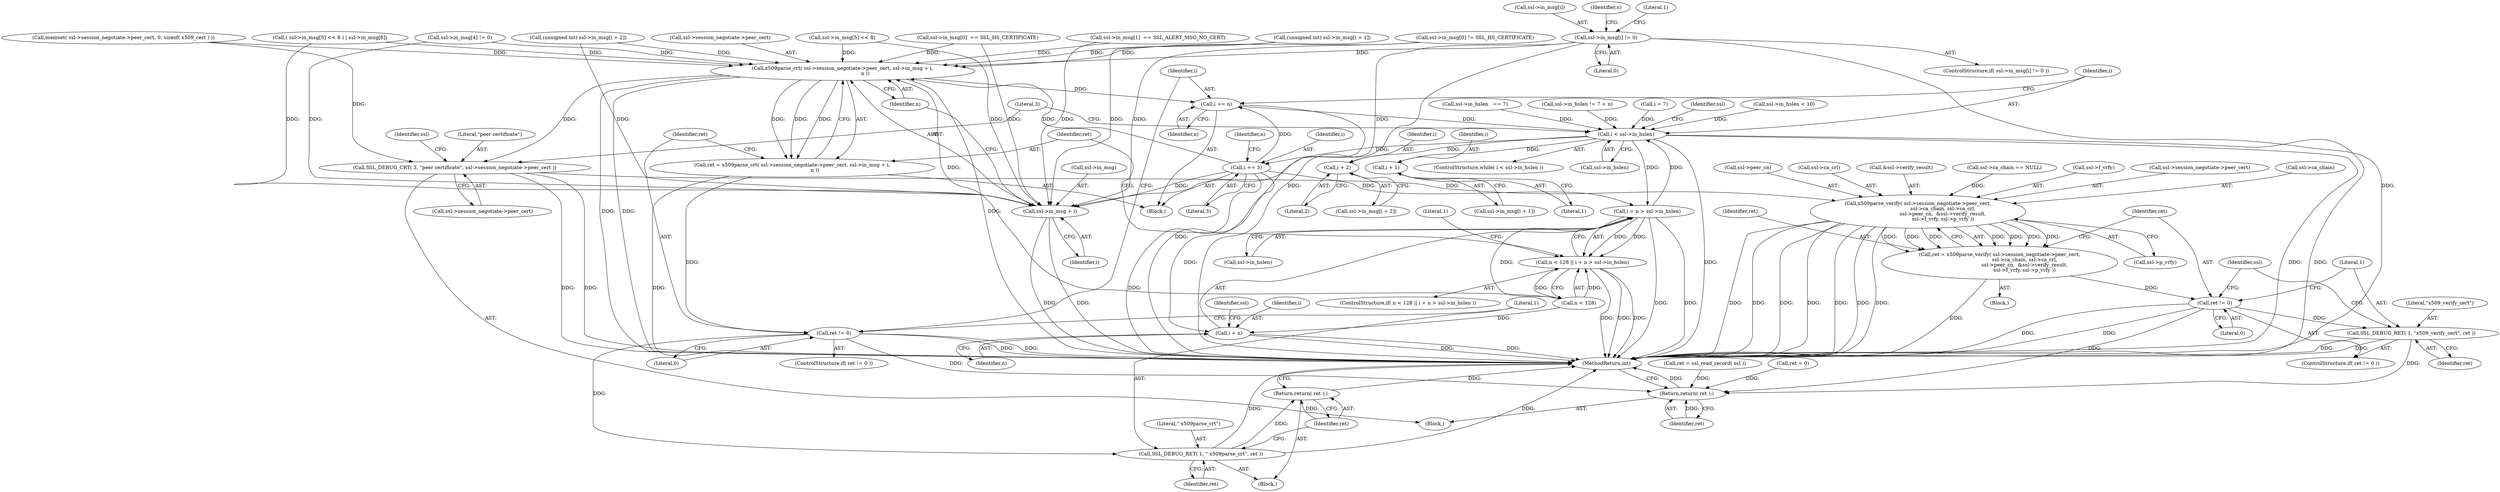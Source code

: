 digraph "0_polarssl_1922a4e6aade7b1d685af19d4d9339ddb5c02859@pointer" {
"1000393" [label="(Call,ssl->in_msg[i] != 0)"];
"1000452" [label="(Call,x509parse_crt( ssl->session_negotiate->peer_cert, ssl->in_msg + i,\n                             n ))"];
"1000450" [label="(Call,ret = x509parse_crt( ssl->session_negotiate->peer_cert, ssl->in_msg + i,\n                             n ))"];
"1000465" [label="(Call,ret != 0)"];
"1000469" [label="(Call,SSL_DEBUG_RET( 1, \" x509parse_crt\", ret ))"];
"1000473" [label="(Return,return( ret );)"];
"1000552" [label="(Return,return( ret );)"];
"1000475" [label="(Call,i += n)"];
"1000386" [label="(Call,i < ssl->in_hslen)"];
"1000416" [label="(Call,i + 1)"];
"1000426" [label="(Call,i + 2)"];
"1000429" [label="(Call,i += 3)"];
"1000437" [label="(Call,i + n > ssl->in_hslen)"];
"1000433" [label="(Call,n < 128 || i + n > ssl->in_hslen)"];
"1000438" [label="(Call,i + n)"];
"1000458" [label="(Call,ssl->in_msg + i)"];
"1000478" [label="(Call,SSL_DEBUG_CRT( 3, \"peer certificate\", ssl->session_negotiate->peer_cert ))"];
"1000507" [label="(Call,x509parse_verify( ssl->session_negotiate->peer_cert,\n                                ssl->ca_chain, ssl->ca_crl,\n                                ssl->peer_cn,  &ssl->verify_result,\n                                ssl->f_vrfy, ssl->p_vrfy ))"];
"1000505" [label="(Call,ret = x509parse_verify( ssl->session_negotiate->peer_cert,\n                                ssl->ca_chain, ssl->ca_crl,\n                                ssl->peer_cn,  &ssl->verify_result,\n                                ssl->f_vrfy, ssl->p_vrfy ))"];
"1000533" [label="(Call,ret != 0)"];
"1000536" [label="(Call,SSL_DEBUG_RET( 1, \"x509_verify_cert\", ret ))"];
"1000396" [label="(Identifier,ssl)"];
"1000465" [label="(Call,ret != 0)"];
"1000244" [label="(Call,ssl->in_msg[0]  == SSL_HS_CERTIFICATE)"];
"1000468" [label="(Block,)"];
"1000140" [label="(Call,ret = ssl_read_record( ssl ))"];
"1000452" [label="(Call,x509parse_crt( ssl->session_negotiate->peer_cert, ssl->in_msg + i,\n                             n ))"];
"1000330" [label="(Call,ssl->in_msg[4] != 0)"];
"1000462" [label="(Identifier,i)"];
"1000386" [label="(Call,i < ssl->in_hslen)"];
"1000472" [label="(Identifier,ret)"];
"1000422" [label="(Call,ssl->in_msg[i + 2])"];
"1000478" [label="(Call,SSL_DEBUG_CRT( 3, \"peer certificate\", ssl->session_negotiate->peer_cert ))"];
"1000471" [label="(Literal,\" x509parse_crt\")"];
"1000439" [label="(Identifier,i)"];
"1000458" [label="(Call,ssl->in_msg + i)"];
"1000513" [label="(Call,ssl->ca_chain)"];
"1000546" [label="(Call,ret = 0)"];
"1000394" [label="(Call,ssl->in_msg[i])"];
"1000104" [label="(Block,)"];
"1000427" [label="(Identifier,i)"];
"1000393" [label="(Call,ssl->in_msg[i] != 0)"];
"1000392" [label="(ControlStructure,if( ssl->in_msg[i] != 0 ))"];
"1000543" [label="(Identifier,ssl)"];
"1000302" [label="(Call,ssl->in_hslen < 10)"];
"1000519" [label="(Call,ssl->peer_cn)"];
"1000477" [label="(Identifier,n)"];
"1000385" [label="(ControlStructure,while( i < ssl->in_hslen ))"];
"1000391" [label="(Block,)"];
"1000516" [label="(Call,ssl->ca_crl)"];
"1000417" [label="(Identifier,i)"];
"1000538" [label="(Literal,\"x509_verify_cert\")"];
"1000232" [label="(Call,ssl->in_hslen   == 7)"];
"1000469" [label="(Call,SSL_DEBUG_RET( 1, \" x509parse_crt\", ret ))"];
"1000475" [label="(Call,i += n)"];
"1000442" [label="(Identifier,ssl)"];
"1000470" [label="(Literal,1)"];
"1000450" [label="(Call,ret = x509parse_crt( ssl->session_negotiate->peer_cert, ssl->in_msg + i,\n                             n ))"];
"1000473" [label="(Return,return( ret );)"];
"1000431" [label="(Literal,3)"];
"1000532" [label="(ControlStructure,if( ret != 0 ))"];
"1000489" [label="(Identifier,ssl)"];
"1000463" [label="(Identifier,n)"];
"1000295" [label="(Call,ssl->in_msg[0] != SSL_HS_CERTIFICATE)"];
"1000430" [label="(Identifier,i)"];
"1000474" [label="(Identifier,ret)"];
"1000536" [label="(Call,SSL_DEBUG_RET( 1, \"x509_verify_cert\", ret ))"];
"1000507" [label="(Call,x509parse_verify( ssl->session_negotiate->peer_cert,\n                                ssl->ca_chain, ssl->ca_crl,\n                                ssl->peer_cn,  &ssl->verify_result,\n                                ssl->f_vrfy, ssl->p_vrfy ))"];
"1000459" [label="(Call,ssl->in_msg)"];
"1000432" [label="(ControlStructure,if( n < 128 || i + n > ssl->in_hslen ))"];
"1000416" [label="(Call,i + 1)"];
"1000426" [label="(Call,i + 2)"];
"1000337" [label="(Call,ssl->in_hslen != 7 + n)"];
"1000438" [label="(Call,i + n)"];
"1000373" [label="(Call,memset( ssl->session_negotiate->peer_cert, 0, sizeof( x509_cert ) ))"];
"1000554" [label="(MethodReturn,int)"];
"1000315" [label="(Call,( ssl->in_msg[5] << 8 ) | ssl->in_msg[6])"];
"1000553" [label="(Identifier,ret)"];
"1000537" [label="(Literal,1)"];
"1000412" [label="(Call,ssl->in_msg[i + 1])"];
"1000539" [label="(Identifier,ret)"];
"1000387" [label="(Identifier,i)"];
"1000466" [label="(Identifier,ret)"];
"1000552" [label="(Return,return( ret );)"];
"1000464" [label="(ControlStructure,if( ret != 0 ))"];
"1000522" [label="(Call,&ssl->verify_result)"];
"1000382" [label="(Call,i = 7)"];
"1000494" [label="(Call,ssl->ca_chain == NULL)"];
"1000407" [label="(Identifier,n)"];
"1000492" [label="(Block,)"];
"1000479" [label="(Literal,3)"];
"1000433" [label="(Call,n < 128 || i + n > ssl->in_hslen)"];
"1000437" [label="(Call,i + n > ssl->in_hslen)"];
"1000451" [label="(Identifier,ret)"];
"1000506" [label="(Identifier,ret)"];
"1000476" [label="(Identifier,i)"];
"1000428" [label="(Literal,2)"];
"1000529" [label="(Call,ssl->p_vrfy)"];
"1000190" [label="(Call,ssl->in_msg[1]  == SSL_ALERT_MSG_NO_CERT)"];
"1000533" [label="(Call,ret != 0)"];
"1000399" [label="(Literal,0)"];
"1000446" [label="(Literal,1)"];
"1000480" [label="(Literal,\"peer certificate\")"];
"1000526" [label="(Call,ssl->f_vrfy)"];
"1000534" [label="(Identifier,ret)"];
"1000316" [label="(Call,ssl->in_msg[5] << 8)"];
"1000508" [label="(Call,ssl->session_negotiate->peer_cert)"];
"1000440" [label="(Identifier,n)"];
"1000467" [label="(Literal,0)"];
"1000429" [label="(Call,i += 3)"];
"1000420" [label="(Call,(unsigned int) ssl->in_msg[i + 2])"];
"1000535" [label="(Literal,0)"];
"1000453" [label="(Call,ssl->session_negotiate->peer_cert)"];
"1000410" [label="(Call,(unsigned int) ssl->in_msg[i + 1])"];
"1000388" [label="(Call,ssl->in_hslen)"];
"1000505" [label="(Call,ret = x509parse_verify( ssl->session_negotiate->peer_cert,\n                                ssl->ca_chain, ssl->ca_crl,\n                                ssl->peer_cn,  &ssl->verify_result,\n                                ssl->f_vrfy, ssl->p_vrfy ))"];
"1000434" [label="(Call,n < 128)"];
"1000402" [label="(Literal,1)"];
"1000435" [label="(Identifier,n)"];
"1000481" [label="(Call,ssl->session_negotiate->peer_cert)"];
"1000418" [label="(Literal,1)"];
"1000441" [label="(Call,ssl->in_hslen)"];
"1000393" -> "1000392"  [label="AST: "];
"1000393" -> "1000399"  [label="CFG: "];
"1000394" -> "1000393"  [label="AST: "];
"1000399" -> "1000393"  [label="AST: "];
"1000402" -> "1000393"  [label="CFG: "];
"1000407" -> "1000393"  [label="CFG: "];
"1000393" -> "1000554"  [label="DDG: "];
"1000393" -> "1000554"  [label="DDG: "];
"1000393" -> "1000452"  [label="DDG: "];
"1000393" -> "1000458"  [label="DDG: "];
"1000452" -> "1000450"  [label="AST: "];
"1000452" -> "1000463"  [label="CFG: "];
"1000453" -> "1000452"  [label="AST: "];
"1000458" -> "1000452"  [label="AST: "];
"1000463" -> "1000452"  [label="AST: "];
"1000450" -> "1000452"  [label="CFG: "];
"1000452" -> "1000554"  [label="DDG: "];
"1000452" -> "1000554"  [label="DDG: "];
"1000452" -> "1000554"  [label="DDG: "];
"1000452" -> "1000450"  [label="DDG: "];
"1000452" -> "1000450"  [label="DDG: "];
"1000452" -> "1000450"  [label="DDG: "];
"1000373" -> "1000452"  [label="DDG: "];
"1000330" -> "1000452"  [label="DDG: "];
"1000295" -> "1000452"  [label="DDG: "];
"1000410" -> "1000452"  [label="DDG: "];
"1000315" -> "1000452"  [label="DDG: "];
"1000316" -> "1000452"  [label="DDG: "];
"1000190" -> "1000452"  [label="DDG: "];
"1000420" -> "1000452"  [label="DDG: "];
"1000244" -> "1000452"  [label="DDG: "];
"1000429" -> "1000452"  [label="DDG: "];
"1000434" -> "1000452"  [label="DDG: "];
"1000452" -> "1000475"  [label="DDG: "];
"1000452" -> "1000478"  [label="DDG: "];
"1000450" -> "1000391"  [label="AST: "];
"1000451" -> "1000450"  [label="AST: "];
"1000466" -> "1000450"  [label="CFG: "];
"1000450" -> "1000554"  [label="DDG: "];
"1000450" -> "1000465"  [label="DDG: "];
"1000465" -> "1000464"  [label="AST: "];
"1000465" -> "1000467"  [label="CFG: "];
"1000466" -> "1000465"  [label="AST: "];
"1000467" -> "1000465"  [label="AST: "];
"1000470" -> "1000465"  [label="CFG: "];
"1000476" -> "1000465"  [label="CFG: "];
"1000465" -> "1000554"  [label="DDG: "];
"1000465" -> "1000554"  [label="DDG: "];
"1000465" -> "1000469"  [label="DDG: "];
"1000465" -> "1000552"  [label="DDG: "];
"1000469" -> "1000468"  [label="AST: "];
"1000469" -> "1000472"  [label="CFG: "];
"1000470" -> "1000469"  [label="AST: "];
"1000471" -> "1000469"  [label="AST: "];
"1000472" -> "1000469"  [label="AST: "];
"1000474" -> "1000469"  [label="CFG: "];
"1000469" -> "1000554"  [label="DDG: "];
"1000469" -> "1000554"  [label="DDG: "];
"1000469" -> "1000473"  [label="DDG: "];
"1000473" -> "1000468"  [label="AST: "];
"1000473" -> "1000474"  [label="CFG: "];
"1000474" -> "1000473"  [label="AST: "];
"1000554" -> "1000473"  [label="CFG: "];
"1000473" -> "1000554"  [label="DDG: "];
"1000474" -> "1000473"  [label="DDG: "];
"1000552" -> "1000104"  [label="AST: "];
"1000552" -> "1000553"  [label="CFG: "];
"1000553" -> "1000552"  [label="AST: "];
"1000554" -> "1000552"  [label="CFG: "];
"1000552" -> "1000554"  [label="DDG: "];
"1000553" -> "1000552"  [label="DDG: "];
"1000140" -> "1000552"  [label="DDG: "];
"1000533" -> "1000552"  [label="DDG: "];
"1000546" -> "1000552"  [label="DDG: "];
"1000536" -> "1000552"  [label="DDG: "];
"1000475" -> "1000391"  [label="AST: "];
"1000475" -> "1000477"  [label="CFG: "];
"1000476" -> "1000475"  [label="AST: "];
"1000477" -> "1000475"  [label="AST: "];
"1000387" -> "1000475"  [label="CFG: "];
"1000475" -> "1000554"  [label="DDG: "];
"1000475" -> "1000386"  [label="DDG: "];
"1000429" -> "1000475"  [label="DDG: "];
"1000386" -> "1000385"  [label="AST: "];
"1000386" -> "1000388"  [label="CFG: "];
"1000387" -> "1000386"  [label="AST: "];
"1000388" -> "1000386"  [label="AST: "];
"1000396" -> "1000386"  [label="CFG: "];
"1000479" -> "1000386"  [label="CFG: "];
"1000386" -> "1000554"  [label="DDG: "];
"1000386" -> "1000554"  [label="DDG: "];
"1000386" -> "1000554"  [label="DDG: "];
"1000382" -> "1000386"  [label="DDG: "];
"1000232" -> "1000386"  [label="DDG: "];
"1000302" -> "1000386"  [label="DDG: "];
"1000337" -> "1000386"  [label="DDG: "];
"1000437" -> "1000386"  [label="DDG: "];
"1000386" -> "1000416"  [label="DDG: "];
"1000386" -> "1000426"  [label="DDG: "];
"1000386" -> "1000429"  [label="DDG: "];
"1000386" -> "1000437"  [label="DDG: "];
"1000416" -> "1000412"  [label="AST: "];
"1000416" -> "1000418"  [label="CFG: "];
"1000417" -> "1000416"  [label="AST: "];
"1000418" -> "1000416"  [label="AST: "];
"1000412" -> "1000416"  [label="CFG: "];
"1000426" -> "1000422"  [label="AST: "];
"1000426" -> "1000428"  [label="CFG: "];
"1000427" -> "1000426"  [label="AST: "];
"1000428" -> "1000426"  [label="AST: "];
"1000422" -> "1000426"  [label="CFG: "];
"1000429" -> "1000391"  [label="AST: "];
"1000429" -> "1000431"  [label="CFG: "];
"1000430" -> "1000429"  [label="AST: "];
"1000431" -> "1000429"  [label="AST: "];
"1000435" -> "1000429"  [label="CFG: "];
"1000429" -> "1000554"  [label="DDG: "];
"1000429" -> "1000437"  [label="DDG: "];
"1000429" -> "1000438"  [label="DDG: "];
"1000429" -> "1000458"  [label="DDG: "];
"1000437" -> "1000433"  [label="AST: "];
"1000437" -> "1000441"  [label="CFG: "];
"1000438" -> "1000437"  [label="AST: "];
"1000441" -> "1000437"  [label="AST: "];
"1000433" -> "1000437"  [label="CFG: "];
"1000437" -> "1000554"  [label="DDG: "];
"1000437" -> "1000554"  [label="DDG: "];
"1000437" -> "1000433"  [label="DDG: "];
"1000437" -> "1000433"  [label="DDG: "];
"1000434" -> "1000437"  [label="DDG: "];
"1000433" -> "1000432"  [label="AST: "];
"1000433" -> "1000434"  [label="CFG: "];
"1000434" -> "1000433"  [label="AST: "];
"1000446" -> "1000433"  [label="CFG: "];
"1000451" -> "1000433"  [label="CFG: "];
"1000433" -> "1000554"  [label="DDG: "];
"1000433" -> "1000554"  [label="DDG: "];
"1000433" -> "1000554"  [label="DDG: "];
"1000434" -> "1000433"  [label="DDG: "];
"1000434" -> "1000433"  [label="DDG: "];
"1000438" -> "1000440"  [label="CFG: "];
"1000439" -> "1000438"  [label="AST: "];
"1000440" -> "1000438"  [label="AST: "];
"1000442" -> "1000438"  [label="CFG: "];
"1000438" -> "1000554"  [label="DDG: "];
"1000438" -> "1000554"  [label="DDG: "];
"1000434" -> "1000438"  [label="DDG: "];
"1000458" -> "1000462"  [label="CFG: "];
"1000459" -> "1000458"  [label="AST: "];
"1000462" -> "1000458"  [label="AST: "];
"1000463" -> "1000458"  [label="CFG: "];
"1000458" -> "1000554"  [label="DDG: "];
"1000458" -> "1000554"  [label="DDG: "];
"1000330" -> "1000458"  [label="DDG: "];
"1000295" -> "1000458"  [label="DDG: "];
"1000410" -> "1000458"  [label="DDG: "];
"1000315" -> "1000458"  [label="DDG: "];
"1000316" -> "1000458"  [label="DDG: "];
"1000190" -> "1000458"  [label="DDG: "];
"1000420" -> "1000458"  [label="DDG: "];
"1000244" -> "1000458"  [label="DDG: "];
"1000478" -> "1000104"  [label="AST: "];
"1000478" -> "1000481"  [label="CFG: "];
"1000479" -> "1000478"  [label="AST: "];
"1000480" -> "1000478"  [label="AST: "];
"1000481" -> "1000478"  [label="AST: "];
"1000489" -> "1000478"  [label="CFG: "];
"1000478" -> "1000554"  [label="DDG: "];
"1000478" -> "1000554"  [label="DDG: "];
"1000373" -> "1000478"  [label="DDG: "];
"1000478" -> "1000507"  [label="DDG: "];
"1000507" -> "1000505"  [label="AST: "];
"1000507" -> "1000529"  [label="CFG: "];
"1000508" -> "1000507"  [label="AST: "];
"1000513" -> "1000507"  [label="AST: "];
"1000516" -> "1000507"  [label="AST: "];
"1000519" -> "1000507"  [label="AST: "];
"1000522" -> "1000507"  [label="AST: "];
"1000526" -> "1000507"  [label="AST: "];
"1000529" -> "1000507"  [label="AST: "];
"1000505" -> "1000507"  [label="CFG: "];
"1000507" -> "1000554"  [label="DDG: "];
"1000507" -> "1000554"  [label="DDG: "];
"1000507" -> "1000554"  [label="DDG: "];
"1000507" -> "1000554"  [label="DDG: "];
"1000507" -> "1000554"  [label="DDG: "];
"1000507" -> "1000554"  [label="DDG: "];
"1000507" -> "1000554"  [label="DDG: "];
"1000507" -> "1000505"  [label="DDG: "];
"1000507" -> "1000505"  [label="DDG: "];
"1000507" -> "1000505"  [label="DDG: "];
"1000507" -> "1000505"  [label="DDG: "];
"1000507" -> "1000505"  [label="DDG: "];
"1000507" -> "1000505"  [label="DDG: "];
"1000507" -> "1000505"  [label="DDG: "];
"1000494" -> "1000507"  [label="DDG: "];
"1000505" -> "1000492"  [label="AST: "];
"1000506" -> "1000505"  [label="AST: "];
"1000534" -> "1000505"  [label="CFG: "];
"1000505" -> "1000554"  [label="DDG: "];
"1000505" -> "1000533"  [label="DDG: "];
"1000533" -> "1000532"  [label="AST: "];
"1000533" -> "1000535"  [label="CFG: "];
"1000534" -> "1000533"  [label="AST: "];
"1000535" -> "1000533"  [label="AST: "];
"1000537" -> "1000533"  [label="CFG: "];
"1000543" -> "1000533"  [label="CFG: "];
"1000533" -> "1000554"  [label="DDG: "];
"1000533" -> "1000554"  [label="DDG: "];
"1000533" -> "1000536"  [label="DDG: "];
"1000536" -> "1000532"  [label="AST: "];
"1000536" -> "1000539"  [label="CFG: "];
"1000537" -> "1000536"  [label="AST: "];
"1000538" -> "1000536"  [label="AST: "];
"1000539" -> "1000536"  [label="AST: "];
"1000543" -> "1000536"  [label="CFG: "];
"1000536" -> "1000554"  [label="DDG: "];
"1000536" -> "1000554"  [label="DDG: "];
}
